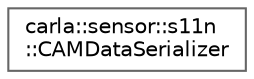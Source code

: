 digraph "类继承关系图"
{
 // INTERACTIVE_SVG=YES
 // LATEX_PDF_SIZE
  bgcolor="transparent";
  edge [fontname=Helvetica,fontsize=10,labelfontname=Helvetica,labelfontsize=10];
  node [fontname=Helvetica,fontsize=10,shape=box,height=0.2,width=0.4];
  rankdir="LR";
  Node0 [id="Node000000",label="carla::sensor::s11n\l::CAMDataSerializer",height=0.2,width=0.4,color="grey40", fillcolor="white", style="filled",URL="$d1/dde/classcarla_1_1sensor_1_1s11n_1_1CAMDataSerializer.html",tooltip="Serializes the data generated by V2X sensors."];
}
